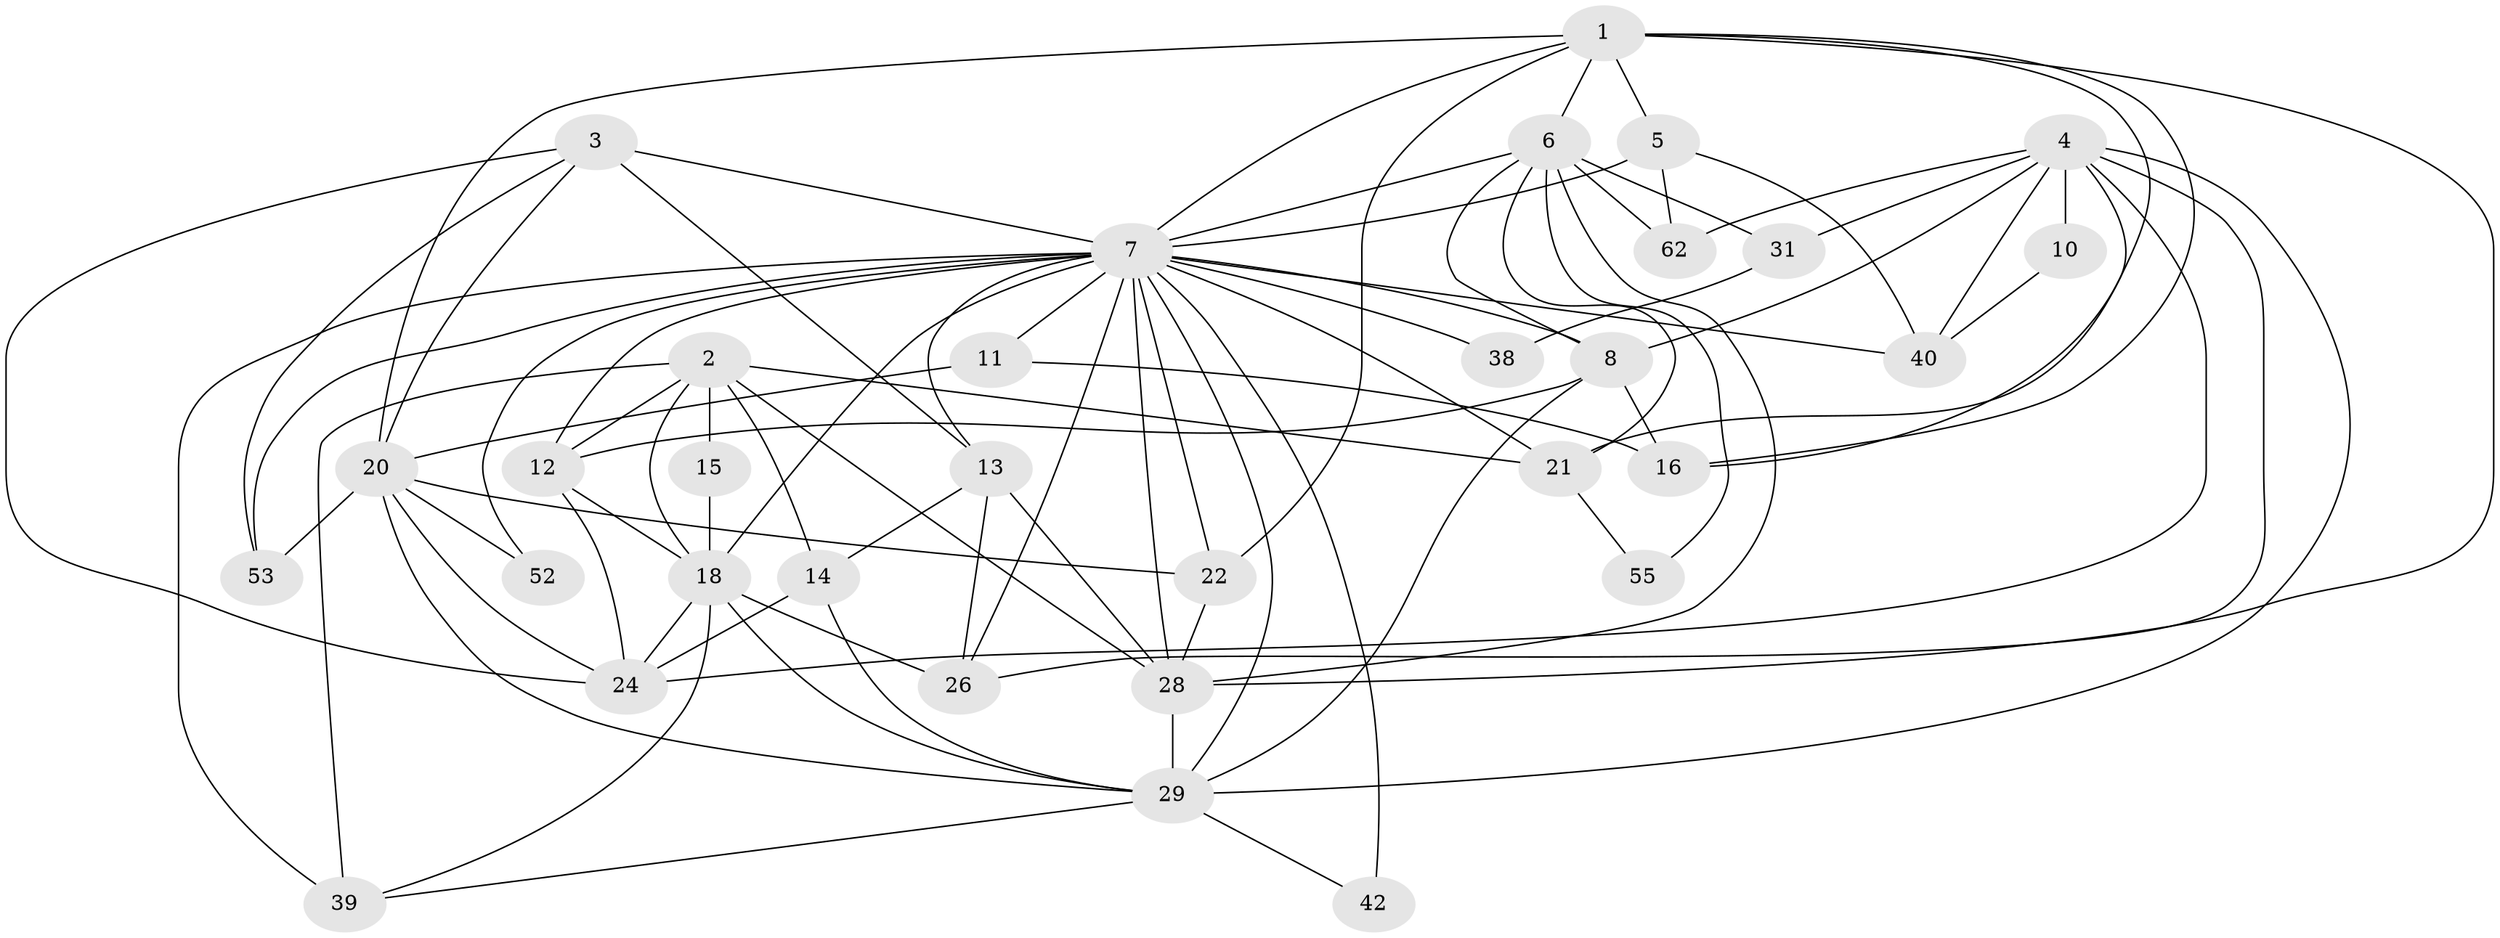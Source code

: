 // original degree distribution, {5: 0.21875, 4: 0.234375, 3: 0.296875, 6: 0.0625, 2: 0.125, 7: 0.046875, 8: 0.015625}
// Generated by graph-tools (version 1.1) at 2025/15/03/09/25 04:15:16]
// undirected, 32 vertices, 84 edges
graph export_dot {
graph [start="1"]
  node [color=gray90,style=filled];
  1 [super="+48"];
  2 [super="+23+64"];
  3 [super="+45"];
  4 [super="+41"];
  5 [super="+49"];
  6 [super="+9+51"];
  7 [super="+19+17"];
  8 [super="+43"];
  10;
  11;
  12 [super="+36"];
  13;
  14;
  15;
  16;
  18 [super="+46+44"];
  20 [super="+33+35"];
  21;
  22 [super="+63"];
  24 [super="+32"];
  26;
  28 [super="+56+37+34"];
  29 [super="+61+30"];
  31;
  38;
  39;
  40 [super="+50"];
  42;
  52;
  53;
  55;
  62;
  1 -- 20;
  1 -- 5;
  1 -- 16;
  1 -- 21;
  1 -- 6;
  1 -- 22;
  1 -- 7;
  1 -- 28;
  2 -- 14;
  2 -- 21;
  2 -- 39;
  2 -- 28;
  2 -- 15;
  2 -- 12;
  2 -- 18;
  3 -- 13;
  3 -- 7 [weight=2];
  3 -- 24;
  3 -- 20;
  3 -- 53;
  4 -- 10;
  4 -- 29;
  4 -- 40;
  4 -- 16;
  4 -- 24;
  4 -- 26;
  4 -- 62;
  4 -- 31;
  4 -- 8;
  5 -- 40;
  5 -- 62;
  5 -- 7 [weight=2];
  6 -- 21;
  6 -- 55;
  6 -- 8;
  6 -- 28 [weight=2];
  6 -- 62;
  6 -- 7;
  6 -- 31;
  7 -- 29;
  7 -- 39 [weight=2];
  7 -- 8;
  7 -- 11;
  7 -- 13;
  7 -- 18;
  7 -- 21;
  7 -- 22;
  7 -- 26;
  7 -- 28 [weight=2];
  7 -- 38;
  7 -- 40 [weight=2];
  7 -- 42;
  7 -- 52;
  7 -- 53;
  7 -- 12;
  8 -- 12;
  8 -- 16;
  8 -- 29;
  10 -- 40;
  11 -- 16;
  11 -- 20;
  12 -- 24;
  12 -- 18;
  13 -- 14;
  13 -- 26;
  13 -- 28;
  14 -- 29;
  14 -- 24;
  15 -- 18;
  18 -- 26 [weight=2];
  18 -- 39;
  18 -- 29;
  18 -- 24;
  20 -- 29;
  20 -- 52;
  20 -- 22;
  20 -- 53;
  20 -- 24;
  21 -- 55;
  22 -- 28;
  28 -- 29;
  29 -- 42;
  29 -- 39;
  31 -- 38;
}
